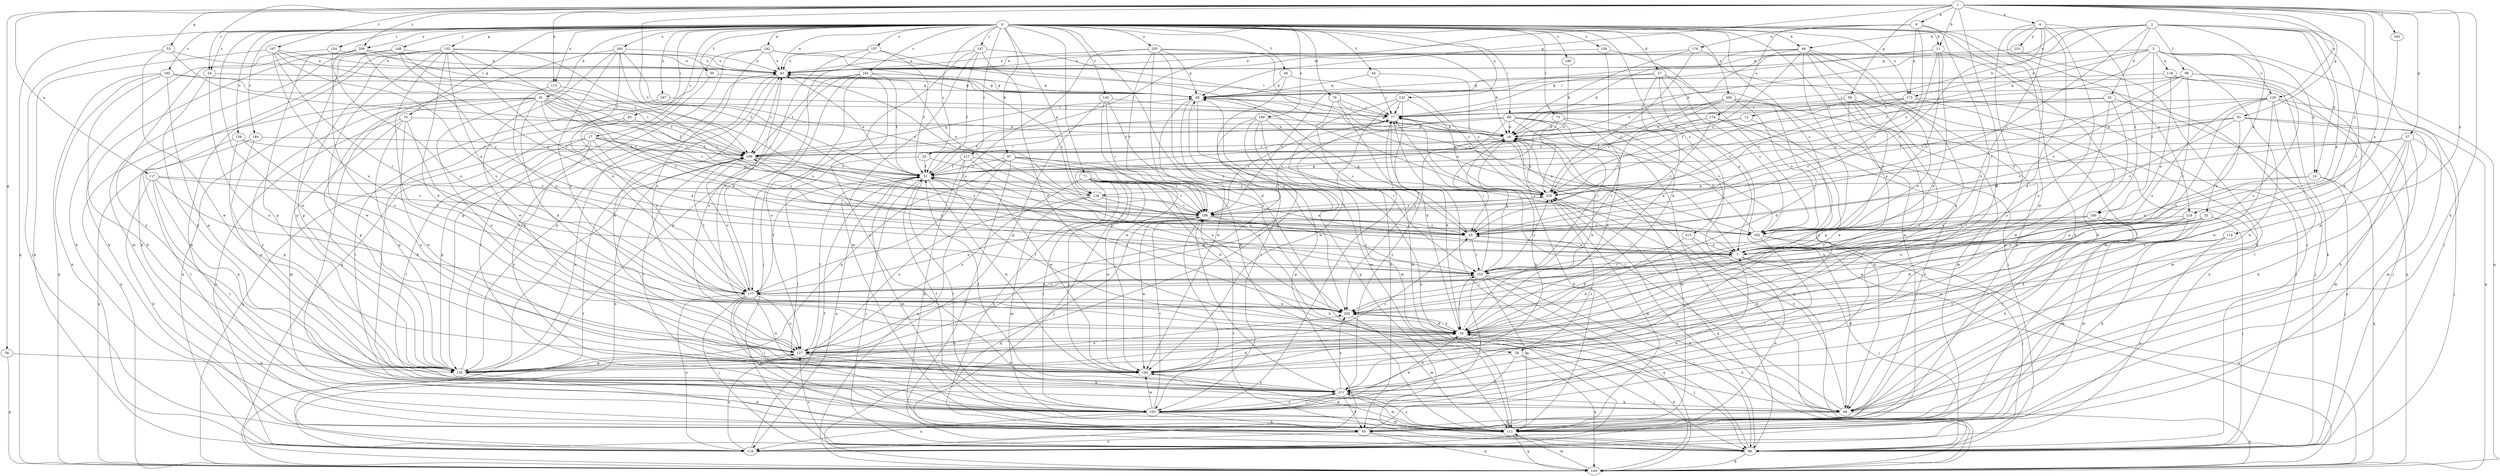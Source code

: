 strict digraph  {
0;
1;
2;
3;
4;
6;
7;
11;
13;
14;
16;
17;
23;
24;
25;
27;
28;
32;
33;
34;
43;
44;
46;
50;
51;
53;
55;
56;
57;
58;
60;
68;
69;
71;
74;
75;
76;
77;
85;
86;
87;
91;
94;
95;
98;
100;
103;
111;
112;
114;
117;
118;
119;
122;
126;
127;
132;
134;
135;
144;
145;
147;
148;
153;
154;
157;
158;
159;
160;
162;
163;
167;
169;
173;
174;
176;
177;
180;
181;
184;
185;
186;
192;
194;
197;
199;
200;
202;
205;
209;
210;
211;
213;
217;
218;
220;
0 -> 11  [label=b];
0 -> 17  [label=c];
0 -> 23  [label=c];
0 -> 24  [label=c];
0 -> 27  [label=d];
0 -> 28  [label=d];
0 -> 43  [label=e];
0 -> 44  [label=f];
0 -> 46  [label=f];
0 -> 50  [label=f];
0 -> 69  [label=i];
0 -> 71  [label=i];
0 -> 74  [label=i];
0 -> 75  [label=i];
0 -> 76  [label=i];
0 -> 85  [label=j];
0 -> 86  [label=j];
0 -> 87  [label=k];
0 -> 91  [label=k];
0 -> 94  [label=k];
0 -> 111  [label=m];
0 -> 112  [label=n];
0 -> 122  [label=o];
0 -> 132  [label=p];
0 -> 134  [label=p];
0 -> 144  [label=q];
0 -> 145  [label=r];
0 -> 147  [label=r];
0 -> 148  [label=r];
0 -> 154  [label=s];
0 -> 157  [label=s];
0 -> 158  [label=s];
0 -> 159  [label=s];
0 -> 160  [label=s];
0 -> 162  [label=s];
0 -> 173  [label=u];
0 -> 180  [label=v];
0 -> 181  [label=v];
0 -> 184  [label=v];
0 -> 185  [label=v];
0 -> 192  [label=w];
0 -> 194  [label=w];
0 -> 197  [label=x];
0 -> 199  [label=x];
0 -> 200  [label=x];
0 -> 205  [label=y];
0 -> 209  [label=y];
0 -> 213  [label=z];
0 -> 217  [label=z];
0 -> 218  [label=z];
1 -> 4  [label=a];
1 -> 6  [label=a];
1 -> 7  [label=a];
1 -> 11  [label=b];
1 -> 24  [label=c];
1 -> 28  [label=d];
1 -> 51  [label=f];
1 -> 53  [label=g];
1 -> 55  [label=g];
1 -> 56  [label=g];
1 -> 57  [label=g];
1 -> 58  [label=g];
1 -> 60  [label=g];
1 -> 68  [label=h];
1 -> 112  [label=n];
1 -> 114  [label=n];
1 -> 117  [label=n];
1 -> 126  [label=o];
1 -> 163  [label=t];
1 -> 167  [label=t];
1 -> 209  [label=y];
1 -> 218  [label=z];
2 -> 7  [label=a];
2 -> 13  [label=b];
2 -> 14  [label=b];
2 -> 32  [label=d];
2 -> 33  [label=d];
2 -> 43  [label=e];
2 -> 60  [label=g];
2 -> 86  [label=j];
2 -> 94  [label=k];
2 -> 98  [label=l];
2 -> 153  [label=r];
2 -> 186  [label=v];
3 -> 14  [label=b];
3 -> 16  [label=b];
3 -> 51  [label=f];
3 -> 68  [label=h];
3 -> 100  [label=l];
3 -> 118  [label=n];
3 -> 126  [label=o];
3 -> 144  [label=q];
3 -> 169  [label=t];
3 -> 173  [label=u];
4 -> 25  [label=c];
4 -> 34  [label=d];
4 -> 100  [label=l];
4 -> 127  [label=o];
4 -> 194  [label=w];
4 -> 202  [label=x];
4 -> 210  [label=y];
4 -> 211  [label=y];
6 -> 95  [label=k];
6 -> 103  [label=l];
6 -> 169  [label=t];
6 -> 173  [label=u];
6 -> 174  [label=u];
6 -> 176  [label=u];
6 -> 220  [label=z];
7 -> 25  [label=c];
7 -> 34  [label=d];
7 -> 86  [label=j];
7 -> 144  [label=q];
7 -> 153  [label=r];
11 -> 43  [label=e];
11 -> 68  [label=h];
11 -> 77  [label=i];
11 -> 162  [label=s];
11 -> 186  [label=v];
11 -> 202  [label=x];
13 -> 16  [label=b];
13 -> 51  [label=f];
13 -> 127  [label=o];
14 -> 7  [label=a];
14 -> 86  [label=j];
14 -> 134  [label=p];
14 -> 144  [label=q];
16 -> 60  [label=g];
16 -> 77  [label=i];
16 -> 111  [label=m];
16 -> 134  [label=p];
16 -> 169  [label=t];
17 -> 7  [label=a];
17 -> 25  [label=c];
17 -> 103  [label=l];
17 -> 134  [label=p];
17 -> 135  [label=p];
17 -> 144  [label=q];
17 -> 169  [label=t];
17 -> 211  [label=y];
23 -> 51  [label=f];
23 -> 103  [label=l];
23 -> 220  [label=z];
24 -> 60  [label=g];
24 -> 127  [label=o];
24 -> 135  [label=p];
25 -> 7  [label=a];
25 -> 60  [label=g];
25 -> 153  [label=r];
27 -> 7  [label=a];
27 -> 60  [label=g];
27 -> 86  [label=j];
27 -> 144  [label=q];
27 -> 162  [label=s];
27 -> 186  [label=v];
27 -> 202  [label=x];
28 -> 86  [label=j];
28 -> 103  [label=l];
28 -> 144  [label=q];
28 -> 194  [label=w];
32 -> 51  [label=f];
32 -> 77  [label=i];
32 -> 86  [label=j];
32 -> 194  [label=w];
32 -> 211  [label=y];
33 -> 7  [label=a];
33 -> 86  [label=j];
33 -> 95  [label=k];
33 -> 162  [label=s];
33 -> 177  [label=u];
33 -> 194  [label=w];
33 -> 211  [label=y];
34 -> 16  [label=b];
34 -> 51  [label=f];
34 -> 68  [label=h];
34 -> 86  [label=j];
34 -> 127  [label=o];
34 -> 153  [label=r];
34 -> 202  [label=x];
43 -> 60  [label=g];
43 -> 119  [label=n];
43 -> 135  [label=p];
43 -> 169  [label=t];
44 -> 60  [label=g];
44 -> 77  [label=i];
44 -> 220  [label=z];
46 -> 60  [label=g];
46 -> 135  [label=p];
46 -> 220  [label=z];
50 -> 60  [label=g];
50 -> 103  [label=l];
51 -> 43  [label=e];
51 -> 77  [label=i];
51 -> 86  [label=j];
51 -> 103  [label=l];
51 -> 111  [label=m];
51 -> 119  [label=n];
51 -> 194  [label=w];
51 -> 202  [label=x];
51 -> 220  [label=z];
53 -> 43  [label=e];
53 -> 86  [label=j];
53 -> 169  [label=t];
53 -> 194  [label=w];
55 -> 7  [label=a];
55 -> 16  [label=b];
55 -> 25  [label=c];
55 -> 51  [label=f];
55 -> 68  [label=h];
55 -> 111  [label=m];
55 -> 162  [label=s];
56 -> 135  [label=p];
56 -> 144  [label=q];
57 -> 25  [label=c];
57 -> 68  [label=h];
57 -> 86  [label=j];
57 -> 111  [label=m];
57 -> 119  [label=n];
57 -> 127  [label=o];
57 -> 169  [label=t];
57 -> 220  [label=z];
58 -> 7  [label=a];
58 -> 77  [label=i];
58 -> 111  [label=m];
58 -> 135  [label=p];
58 -> 211  [label=y];
60 -> 77  [label=i];
60 -> 103  [label=l];
60 -> 111  [label=m];
60 -> 194  [label=w];
68 -> 77  [label=i];
68 -> 95  [label=k];
68 -> 144  [label=q];
68 -> 220  [label=z];
69 -> 16  [label=b];
69 -> 34  [label=d];
69 -> 86  [label=j];
69 -> 153  [label=r];
69 -> 162  [label=s];
69 -> 169  [label=t];
69 -> 186  [label=v];
69 -> 211  [label=y];
71 -> 7  [label=a];
71 -> 34  [label=d];
71 -> 86  [label=j];
71 -> 95  [label=k];
71 -> 103  [label=l];
71 -> 127  [label=o];
71 -> 186  [label=v];
71 -> 194  [label=w];
71 -> 211  [label=y];
71 -> 220  [label=z];
74 -> 16  [label=b];
74 -> 34  [label=d];
74 -> 111  [label=m];
74 -> 119  [label=n];
74 -> 135  [label=p];
74 -> 194  [label=w];
75 -> 16  [label=b];
75 -> 25  [label=c];
75 -> 144  [label=q];
75 -> 153  [label=r];
76 -> 7  [label=a];
76 -> 34  [label=d];
76 -> 77  [label=i];
76 -> 111  [label=m];
77 -> 16  [label=b];
77 -> 34  [label=d];
77 -> 127  [label=o];
77 -> 186  [label=v];
85 -> 16  [label=b];
85 -> 103  [label=l];
85 -> 177  [label=u];
86 -> 60  [label=g];
86 -> 77  [label=i];
86 -> 127  [label=o];
86 -> 144  [label=q];
86 -> 186  [label=v];
86 -> 220  [label=z];
87 -> 51  [label=f];
87 -> 86  [label=j];
87 -> 135  [label=p];
87 -> 144  [label=q];
87 -> 162  [label=s];
87 -> 186  [label=v];
87 -> 202  [label=x];
91 -> 25  [label=c];
91 -> 34  [label=d];
91 -> 51  [label=f];
91 -> 77  [label=i];
91 -> 119  [label=n];
91 -> 127  [label=o];
91 -> 135  [label=p];
91 -> 144  [label=q];
91 -> 169  [label=t];
91 -> 186  [label=v];
91 -> 211  [label=y];
91 -> 220  [label=z];
94 -> 16  [label=b];
94 -> 43  [label=e];
94 -> 51  [label=f];
94 -> 111  [label=m];
94 -> 127  [label=o];
94 -> 153  [label=r];
94 -> 162  [label=s];
94 -> 202  [label=x];
94 -> 220  [label=z];
95 -> 7  [label=a];
95 -> 86  [label=j];
95 -> 119  [label=n];
95 -> 144  [label=q];
98 -> 25  [label=c];
98 -> 60  [label=g];
98 -> 77  [label=i];
98 -> 135  [label=p];
98 -> 153  [label=r];
98 -> 162  [label=s];
98 -> 202  [label=x];
100 -> 7  [label=a];
100 -> 68  [label=h];
100 -> 111  [label=m];
100 -> 162  [label=s];
100 -> 177  [label=u];
103 -> 34  [label=d];
103 -> 51  [label=f];
103 -> 77  [label=i];
103 -> 95  [label=k];
103 -> 111  [label=m];
103 -> 119  [label=n];
103 -> 186  [label=v];
103 -> 194  [label=w];
103 -> 211  [label=y];
111 -> 16  [label=b];
111 -> 144  [label=q];
111 -> 194  [label=w];
111 -> 211  [label=y];
112 -> 177  [label=u];
112 -> 186  [label=v];
114 -> 7  [label=a];
114 -> 34  [label=d];
114 -> 119  [label=n];
117 -> 34  [label=d];
117 -> 95  [label=k];
117 -> 103  [label=l];
117 -> 135  [label=p];
117 -> 186  [label=v];
117 -> 220  [label=z];
118 -> 7  [label=a];
118 -> 60  [label=g];
118 -> 95  [label=k];
118 -> 144  [label=q];
119 -> 51  [label=f];
119 -> 60  [label=g];
119 -> 127  [label=o];
122 -> 77  [label=i];
122 -> 95  [label=k];
122 -> 194  [label=w];
122 -> 202  [label=x];
122 -> 220  [label=z];
126 -> 77  [label=i];
126 -> 86  [label=j];
126 -> 103  [label=l];
126 -> 144  [label=q];
126 -> 177  [label=u];
126 -> 194  [label=w];
126 -> 202  [label=x];
126 -> 220  [label=z];
127 -> 43  [label=e];
127 -> 51  [label=f];
127 -> 68  [label=h];
127 -> 135  [label=p];
127 -> 194  [label=w];
132 -> 25  [label=c];
132 -> 34  [label=d];
132 -> 43  [label=e];
132 -> 51  [label=f];
132 -> 95  [label=k];
132 -> 111  [label=m];
132 -> 127  [label=o];
132 -> 135  [label=p];
132 -> 162  [label=s];
132 -> 177  [label=u];
132 -> 194  [label=w];
134 -> 7  [label=a];
134 -> 43  [label=e];
134 -> 111  [label=m];
134 -> 127  [label=o];
134 -> 186  [label=v];
135 -> 43  [label=e];
135 -> 95  [label=k];
135 -> 169  [label=t];
135 -> 202  [label=x];
144 -> 16  [label=b];
144 -> 34  [label=d];
144 -> 111  [label=m];
144 -> 169  [label=t];
145 -> 77  [label=i];
145 -> 135  [label=p];
145 -> 186  [label=v];
145 -> 194  [label=w];
145 -> 202  [label=x];
147 -> 34  [label=d];
147 -> 43  [label=e];
147 -> 51  [label=f];
147 -> 111  [label=m];
147 -> 162  [label=s];
147 -> 177  [label=u];
148 -> 43  [label=e];
148 -> 95  [label=k];
148 -> 111  [label=m];
148 -> 135  [label=p];
148 -> 162  [label=s];
148 -> 169  [label=t];
153 -> 16  [label=b];
153 -> 51  [label=f];
153 -> 68  [label=h];
153 -> 77  [label=i];
153 -> 86  [label=j];
153 -> 103  [label=l];
153 -> 111  [label=m];
153 -> 144  [label=q];
153 -> 169  [label=t];
153 -> 177  [label=u];
153 -> 220  [label=z];
154 -> 43  [label=e];
154 -> 95  [label=k];
154 -> 127  [label=o];
157 -> 43  [label=e];
157 -> 51  [label=f];
157 -> 127  [label=o];
157 -> 202  [label=x];
157 -> 220  [label=z];
158 -> 34  [label=d];
158 -> 43  [label=e];
158 -> 162  [label=s];
159 -> 103  [label=l];
159 -> 127  [label=o];
159 -> 135  [label=p];
159 -> 169  [label=t];
160 -> 25  [label=c];
160 -> 43  [label=e];
160 -> 103  [label=l];
160 -> 177  [label=u];
160 -> 186  [label=v];
160 -> 194  [label=w];
160 -> 202  [label=x];
162 -> 16  [label=b];
162 -> 68  [label=h];
162 -> 86  [label=j];
162 -> 103  [label=l];
163 -> 34  [label=d];
167 -> 7  [label=a];
167 -> 43  [label=e];
167 -> 119  [label=n];
167 -> 153  [label=r];
167 -> 169  [label=t];
167 -> 177  [label=u];
169 -> 51  [label=f];
169 -> 60  [label=g];
169 -> 119  [label=n];
169 -> 162  [label=s];
169 -> 177  [label=u];
173 -> 25  [label=c];
173 -> 77  [label=i];
173 -> 86  [label=j];
173 -> 111  [label=m];
173 -> 186  [label=v];
173 -> 220  [label=z];
174 -> 16  [label=b];
174 -> 25  [label=c];
174 -> 68  [label=h];
174 -> 95  [label=k];
174 -> 169  [label=t];
176 -> 16  [label=b];
176 -> 43  [label=e];
176 -> 95  [label=k];
176 -> 220  [label=z];
177 -> 43  [label=e];
177 -> 51  [label=f];
177 -> 86  [label=j];
177 -> 103  [label=l];
177 -> 111  [label=m];
177 -> 119  [label=n];
177 -> 127  [label=o];
177 -> 153  [label=r];
177 -> 169  [label=t];
177 -> 194  [label=w];
177 -> 202  [label=x];
180 -> 220  [label=z];
181 -> 51  [label=f];
181 -> 60  [label=g];
181 -> 86  [label=j];
181 -> 127  [label=o];
181 -> 135  [label=p];
181 -> 169  [label=t];
181 -> 211  [label=y];
184 -> 135  [label=p];
184 -> 144  [label=q];
184 -> 169  [label=t];
185 -> 60  [label=g];
185 -> 68  [label=h];
185 -> 119  [label=n];
185 -> 135  [label=p];
185 -> 144  [label=q];
185 -> 169  [label=t];
186 -> 25  [label=c];
186 -> 43  [label=e];
186 -> 68  [label=h];
186 -> 103  [label=l];
186 -> 144  [label=q];
186 -> 153  [label=r];
186 -> 162  [label=s];
186 -> 177  [label=u];
186 -> 194  [label=w];
186 -> 220  [label=z];
192 -> 25  [label=c];
192 -> 43  [label=e];
192 -> 77  [label=i];
192 -> 135  [label=p];
192 -> 144  [label=q];
192 -> 202  [label=x];
194 -> 25  [label=c];
194 -> 34  [label=d];
194 -> 211  [label=y];
197 -> 77  [label=i];
197 -> 103  [label=l];
199 -> 16  [label=b];
199 -> 25  [label=c];
199 -> 51  [label=f];
199 -> 111  [label=m];
199 -> 119  [label=n];
199 -> 135  [label=p];
199 -> 153  [label=r];
200 -> 25  [label=c];
200 -> 34  [label=d];
200 -> 77  [label=i];
200 -> 119  [label=n];
200 -> 162  [label=s];
200 -> 220  [label=z];
202 -> 34  [label=d];
202 -> 111  [label=m];
205 -> 7  [label=a];
205 -> 16  [label=b];
205 -> 43  [label=e];
205 -> 60  [label=g];
205 -> 111  [label=m];
205 -> 177  [label=u];
205 -> 186  [label=v];
205 -> 202  [label=x];
209 -> 25  [label=c];
209 -> 43  [label=e];
209 -> 60  [label=g];
209 -> 135  [label=p];
209 -> 177  [label=u];
209 -> 211  [label=y];
210 -> 43  [label=e];
210 -> 95  [label=k];
211 -> 16  [label=b];
211 -> 51  [label=f];
211 -> 68  [label=h];
211 -> 95  [label=k];
211 -> 103  [label=l];
211 -> 111  [label=m];
211 -> 169  [label=t];
211 -> 186  [label=v];
211 -> 202  [label=x];
211 -> 220  [label=z];
213 -> 7  [label=a];
213 -> 34  [label=d];
213 -> 119  [label=n];
217 -> 51  [label=f];
217 -> 95  [label=k];
217 -> 153  [label=r];
217 -> 186  [label=v];
217 -> 194  [label=w];
218 -> 34  [label=d];
218 -> 111  [label=m];
218 -> 162  [label=s];
218 -> 211  [label=y];
220 -> 16  [label=b];
220 -> 111  [label=m];
220 -> 144  [label=q];
220 -> 186  [label=v];
}
